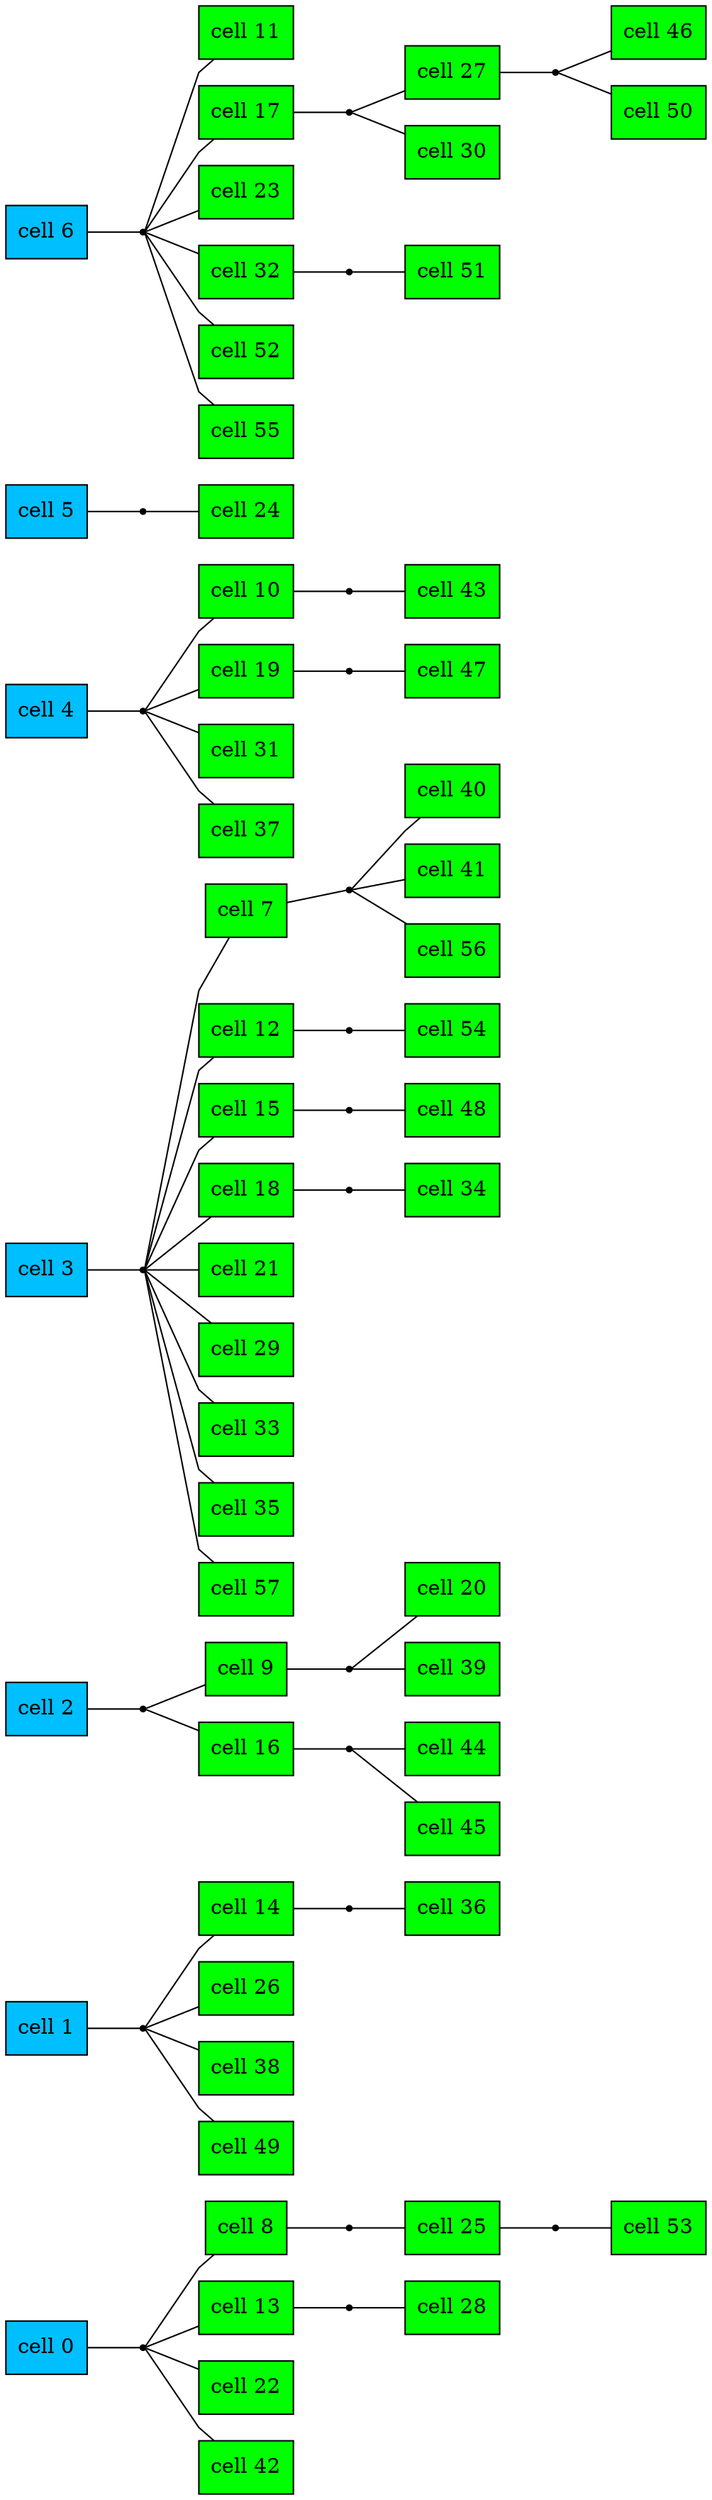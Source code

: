 // Yeast Lineage
graph {
	graph [rankdir=LR splines=polyline]
	"cell 0" [fillcolor=deepskyblue shape=box style=filled]
	"cell 1" [fillcolor=deepskyblue shape=box style=filled]
	"cell 2" [fillcolor=deepskyblue shape=box style=filled]
	"cell 3" [fillcolor=deepskyblue shape=box style=filled]
	"cell 4" [fillcolor=deepskyblue shape=box style=filled]
	"cell 5" [fillcolor=deepskyblue shape=box style=filled]
	"cell 6" [fillcolor=deepskyblue shape=box style=filled]
	"cell 7" [fillcolor=lime shape=box style=filled]
	"cell 3A" [shape=point]
	"cell 8" [fillcolor=lime shape=box style=filled]
	"cell 0A" [shape=point]
	"cell 9" [fillcolor=lime shape=box style=filled]
	"cell 2A" [shape=point]
	"cell 10" [fillcolor=lime shape=box style=filled]
	"cell 4A" [shape=point]
	"cell 11" [fillcolor=lime shape=box style=filled]
	"cell 6A" [shape=point]
	"cell 12" [fillcolor=lime shape=box style=filled]
	"cell 13" [fillcolor=lime shape=box style=filled]
	"cell 14" [fillcolor=lime shape=box style=filled]
	"cell 1A" [shape=point]
	"cell 15" [fillcolor=lime shape=box style=filled]
	"cell 16" [fillcolor=lime shape=box style=filled]
	"cell 17" [fillcolor=lime shape=box style=filled]
	"cell 18" [fillcolor=lime shape=box style=filled]
	"cell 19" [fillcolor=lime shape=box style=filled]
	"cell 20" [fillcolor=lime shape=box style=filled]
	"cell 9A" [shape=point]
	"cell 21" [fillcolor=lime shape=box style=filled]
	"cell 22" [fillcolor=lime shape=box style=filled]
	"cell 23" [fillcolor=lime shape=box style=filled]
	"cell 24" [fillcolor=lime shape=box style=filled]
	"cell 5A" [shape=point]
	"cell 25" [fillcolor=lime shape=box style=filled]
	"cell 8A" [shape=point]
	"cell 26" [fillcolor=lime shape=box style=filled]
	"cell 27" [fillcolor=lime shape=box style=filled]
	"cell 17A" [shape=point]
	"cell 28" [fillcolor=lime shape=box style=filled]
	"cell 13A" [shape=point]
	"cell 29" [fillcolor=lime shape=box style=filled]
	"cell 30" [fillcolor=lime shape=box style=filled]
	"cell 31" [fillcolor=lime shape=box style=filled]
	"cell 32" [fillcolor=lime shape=box style=filled]
	"cell 33" [fillcolor=lime shape=box style=filled]
	"cell 34" [fillcolor=lime shape=box style=filled]
	"cell 18A" [shape=point]
	"cell 35" [fillcolor=lime shape=box style=filled]
	"cell 36" [fillcolor=lime shape=box style=filled]
	"cell 14A" [shape=point]
	"cell 37" [fillcolor=lime shape=box style=filled]
	"cell 38" [fillcolor=lime shape=box style=filled]
	"cell 39" [fillcolor=lime shape=box style=filled]
	"cell 40" [fillcolor=lime shape=box style=filled]
	"cell 7A" [shape=point]
	"cell 41" [fillcolor=lime shape=box style=filled]
	"cell 42" [fillcolor=lime shape=box style=filled]
	"cell 43" [fillcolor=lime shape=box style=filled]
	"cell 10A" [shape=point]
	"cell 44" [fillcolor=lime shape=box style=filled]
	"cell 16A" [shape=point]
	"cell 45" [fillcolor=lime shape=box style=filled]
	"cell 46" [fillcolor=lime shape=box style=filled]
	"cell 27A" [shape=point]
	"cell 47" [fillcolor=lime shape=box style=filled]
	"cell 19A" [shape=point]
	"cell 48" [fillcolor=lime shape=box style=filled]
	"cell 15A" [shape=point]
	"cell 49" [fillcolor=lime shape=box style=filled]
	"cell 50" [fillcolor=lime shape=box style=filled]
	"cell 51" [fillcolor=lime shape=box style=filled]
	"cell 32A" [shape=point]
	"cell 52" [fillcolor=lime shape=box style=filled]
	"cell 53" [fillcolor=lime shape=box style=filled]
	"cell 25A" [shape=point]
	"cell 54" [fillcolor=lime shape=box style=filled]
	"cell 12A" [shape=point]
	"cell 55" [fillcolor=lime shape=box style=filled]
	"cell 56" [fillcolor=lime shape=box style=filled]
	"cell 57" [fillcolor=lime shape=box style=filled]
	"cell 3" -- "cell 3A"
	"cell 3A" -- "cell 7"
	"cell 0" -- "cell 0A"
	"cell 0A" -- "cell 8"
	"cell 2" -- "cell 2A"
	"cell 2A" -- "cell 9"
	"cell 4" -- "cell 4A"
	"cell 4A" -- "cell 10"
	"cell 6" -- "cell 6A"
	"cell 6A" -- "cell 11"
	"cell 3A" -- "cell 12"
	"cell 0A" -- "cell 13"
	"cell 1" -- "cell 1A"
	"cell 1A" -- "cell 14"
	"cell 3A" -- "cell 15"
	"cell 2A" -- "cell 16"
	"cell 6A" -- "cell 17"
	"cell 3A" -- "cell 18"
	"cell 4A" -- "cell 19"
	"cell 9" -- "cell 9A"
	"cell 9A" -- "cell 20"
	"cell 3A" -- "cell 21"
	"cell 0A" -- "cell 22"
	"cell 6A" -- "cell 23"
	"cell 5" -- "cell 5A"
	"cell 5A" -- "cell 24"
	"cell 8" -- "cell 8A"
	"cell 8A" -- "cell 25"
	"cell 1A" -- "cell 26"
	"cell 17" -- "cell 17A"
	"cell 17A" -- "cell 27"
	"cell 13" -- "cell 13A"
	"cell 13A" -- "cell 28"
	"cell 3A" -- "cell 29"
	"cell 17A" -- "cell 30"
	"cell 4A" -- "cell 31"
	"cell 6A" -- "cell 32"
	"cell 3A" -- "cell 33"
	"cell 18" -- "cell 18A"
	"cell 18A" -- "cell 34"
	"cell 3A" -- "cell 35"
	"cell 14" -- "cell 14A"
	"cell 14A" -- "cell 36"
	"cell 4A" -- "cell 37"
	"cell 1A" -- "cell 38"
	"cell 9A" -- "cell 39"
	"cell 7" -- "cell 7A"
	"cell 7A" -- "cell 40"
	"cell 7A" -- "cell 41"
	"cell 0A" -- "cell 42"
	"cell 10" -- "cell 10A"
	"cell 10A" -- "cell 43"
	"cell 16" -- "cell 16A"
	"cell 16A" -- "cell 44"
	"cell 16A" -- "cell 45"
	"cell 27" -- "cell 27A"
	"cell 27A" -- "cell 46"
	"cell 19" -- "cell 19A"
	"cell 19A" -- "cell 47"
	"cell 15" -- "cell 15A"
	"cell 15A" -- "cell 48"
	"cell 1A" -- "cell 49"
	"cell 27A" -- "cell 50"
	"cell 32" -- "cell 32A"
	"cell 32A" -- "cell 51"
	"cell 6A" -- "cell 52"
	"cell 25" -- "cell 25A"
	"cell 25A" -- "cell 53"
	"cell 12" -- "cell 12A"
	"cell 12A" -- "cell 54"
	"cell 6A" -- "cell 55"
	"cell 7A" -- "cell 56"
	"cell 3A" -- "cell 57"
}
